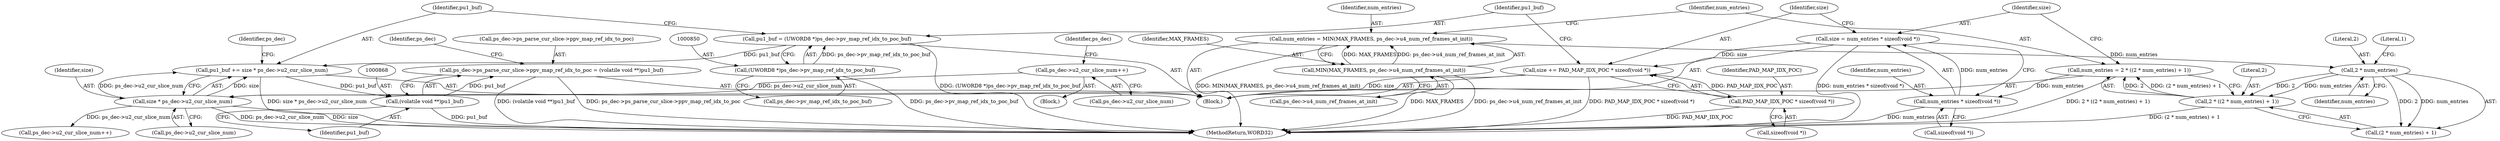 digraph "0_Android_494561291a503840f385fbcd11d9bc5f4dc502b8_0@pointer" {
"1000861" [label="(Call,ps_dec->ps_parse_cur_slice->ppv_map_ref_idx_to_poc = (volatile void **)pu1_buf)"];
"1000867" [label="(Call,(volatile void **)pu1_buf)"];
"1000854" [label="(Call,pu1_buf += size * ps_dec->u2_cur_slice_num)"];
"1000856" [label="(Call,size * ps_dec->u2_cur_slice_num)"];
"1000841" [label="(Call,size += PAD_MAP_IDX_POC * sizeof(void *))"];
"1000843" [label="(Call,PAD_MAP_IDX_POC * sizeof(void *))"];
"1000835" [label="(Call,size = num_entries * sizeof(void *))"];
"1000837" [label="(Call,num_entries * sizeof(void *))"];
"1000826" [label="(Call,num_entries = 2 * ((2 * num_entries) + 1))"];
"1000828" [label="(Call,2 * ((2 * num_entries) + 1))"];
"1000831" [label="(Call,2 * num_entries)"];
"1000819" [label="(Call,num_entries = MIN(MAX_FRAMES, ps_dec->u4_num_ref_frames_at_init))"];
"1000821" [label="(Call,MIN(MAX_FRAMES, ps_dec->u4_num_ref_frames_at_init))"];
"1000794" [label="(Call,ps_dec->u2_cur_slice_num++)"];
"1000847" [label="(Call,pu1_buf = (UWORD8 *)ps_dec->pv_map_ref_idx_to_poc_buf)"];
"1000849" [label="(Call,(UWORD8 *)ps_dec->pv_map_ref_idx_to_poc_buf)"];
"1000848" [label="(Identifier,pu1_buf)"];
"1000856" [label="(Call,size * ps_dec->u2_cur_slice_num)"];
"1000869" [label="(Identifier,pu1_buf)"];
"1000855" [label="(Identifier,pu1_buf)"];
"1000844" [label="(Identifier,PAD_MAP_IDX_POC)"];
"1000779" [label="(Block,)"];
"1000826" [label="(Call,num_entries = 2 * ((2 * num_entries) + 1))"];
"1001389" [label="(Call,ps_dec->u2_cur_slice_num++)"];
"1000832" [label="(Literal,2)"];
"1000843" [label="(Call,PAD_MAP_IDX_POC * sizeof(void *))"];
"1000829" [label="(Literal,2)"];
"1000839" [label="(Call,sizeof(void *))"];
"1000820" [label="(Identifier,num_entries)"];
"1000873" [label="(Identifier,ps_dec)"];
"1000845" [label="(Call,sizeof(void *))"];
"1000847" [label="(Call,pu1_buf = (UWORD8 *)ps_dec->pv_map_ref_idx_to_poc_buf)"];
"1000800" [label="(Identifier,ps_dec)"];
"1000838" [label="(Identifier,num_entries)"];
"1001427" [label="(MethodReturn,WORD32)"];
"1000857" [label="(Identifier,size)"];
"1000835" [label="(Call,size = num_entries * sizeof(void *))"];
"1000837" [label="(Call,num_entries * sizeof(void *))"];
"1000858" [label="(Call,ps_dec->u2_cur_slice_num)"];
"1000861" [label="(Call,ps_dec->ps_parse_cur_slice->ppv_map_ref_idx_to_poc = (volatile void **)pu1_buf)"];
"1000864" [label="(Identifier,ps_dec)"];
"1000819" [label="(Call,num_entries = MIN(MAX_FRAMES, ps_dec->u4_num_ref_frames_at_init))"];
"1000831" [label="(Call,2 * num_entries)"];
"1000794" [label="(Call,ps_dec->u2_cur_slice_num++)"];
"1000827" [label="(Identifier,num_entries)"];
"1000862" [label="(Call,ps_dec->ps_parse_cur_slice->ppv_map_ref_idx_to_poc)"];
"1000823" [label="(Call,ps_dec->u4_num_ref_frames_at_init)"];
"1000849" [label="(Call,(UWORD8 *)ps_dec->pv_map_ref_idx_to_poc_buf)"];
"1000828" [label="(Call,2 * ((2 * num_entries) + 1))"];
"1000842" [label="(Identifier,size)"];
"1000821" [label="(Call,MIN(MAX_FRAMES, ps_dec->u4_num_ref_frames_at_init))"];
"1000851" [label="(Call,ps_dec->pv_map_ref_idx_to_poc_buf)"];
"1000867" [label="(Call,(volatile void **)pu1_buf)"];
"1000815" [label="(Block,)"];
"1000830" [label="(Call,(2 * num_entries) + 1)"];
"1000822" [label="(Identifier,MAX_FRAMES)"];
"1000836" [label="(Identifier,size)"];
"1000795" [label="(Call,ps_dec->u2_cur_slice_num)"];
"1000833" [label="(Identifier,num_entries)"];
"1000834" [label="(Literal,1)"];
"1000841" [label="(Call,size += PAD_MAP_IDX_POC * sizeof(void *))"];
"1000854" [label="(Call,pu1_buf += size * ps_dec->u2_cur_slice_num)"];
"1000861" -> "1000815"  [label="AST: "];
"1000861" -> "1000867"  [label="CFG: "];
"1000862" -> "1000861"  [label="AST: "];
"1000867" -> "1000861"  [label="AST: "];
"1000873" -> "1000861"  [label="CFG: "];
"1000861" -> "1001427"  [label="DDG: (volatile void **)pu1_buf"];
"1000861" -> "1001427"  [label="DDG: ps_dec->ps_parse_cur_slice->ppv_map_ref_idx_to_poc"];
"1000867" -> "1000861"  [label="DDG: pu1_buf"];
"1000867" -> "1000869"  [label="CFG: "];
"1000868" -> "1000867"  [label="AST: "];
"1000869" -> "1000867"  [label="AST: "];
"1000867" -> "1001427"  [label="DDG: pu1_buf"];
"1000854" -> "1000867"  [label="DDG: pu1_buf"];
"1000854" -> "1000815"  [label="AST: "];
"1000854" -> "1000856"  [label="CFG: "];
"1000855" -> "1000854"  [label="AST: "];
"1000856" -> "1000854"  [label="AST: "];
"1000864" -> "1000854"  [label="CFG: "];
"1000854" -> "1001427"  [label="DDG: size * ps_dec->u2_cur_slice_num"];
"1000856" -> "1000854"  [label="DDG: size"];
"1000856" -> "1000854"  [label="DDG: ps_dec->u2_cur_slice_num"];
"1000847" -> "1000854"  [label="DDG: pu1_buf"];
"1000856" -> "1000858"  [label="CFG: "];
"1000857" -> "1000856"  [label="AST: "];
"1000858" -> "1000856"  [label="AST: "];
"1000856" -> "1001427"  [label="DDG: ps_dec->u2_cur_slice_num"];
"1000856" -> "1001427"  [label="DDG: size"];
"1000841" -> "1000856"  [label="DDG: size"];
"1000794" -> "1000856"  [label="DDG: ps_dec->u2_cur_slice_num"];
"1000856" -> "1001389"  [label="DDG: ps_dec->u2_cur_slice_num"];
"1000841" -> "1000815"  [label="AST: "];
"1000841" -> "1000843"  [label="CFG: "];
"1000842" -> "1000841"  [label="AST: "];
"1000843" -> "1000841"  [label="AST: "];
"1000848" -> "1000841"  [label="CFG: "];
"1000841" -> "1001427"  [label="DDG: PAD_MAP_IDX_POC * sizeof(void *)"];
"1000843" -> "1000841"  [label="DDG: PAD_MAP_IDX_POC"];
"1000835" -> "1000841"  [label="DDG: size"];
"1000843" -> "1000845"  [label="CFG: "];
"1000844" -> "1000843"  [label="AST: "];
"1000845" -> "1000843"  [label="AST: "];
"1000843" -> "1001427"  [label="DDG: PAD_MAP_IDX_POC"];
"1000835" -> "1000815"  [label="AST: "];
"1000835" -> "1000837"  [label="CFG: "];
"1000836" -> "1000835"  [label="AST: "];
"1000837" -> "1000835"  [label="AST: "];
"1000842" -> "1000835"  [label="CFG: "];
"1000835" -> "1001427"  [label="DDG: num_entries * sizeof(void *)"];
"1000837" -> "1000835"  [label="DDG: num_entries"];
"1000837" -> "1000839"  [label="CFG: "];
"1000838" -> "1000837"  [label="AST: "];
"1000839" -> "1000837"  [label="AST: "];
"1000837" -> "1001427"  [label="DDG: num_entries"];
"1000826" -> "1000837"  [label="DDG: num_entries"];
"1000826" -> "1000815"  [label="AST: "];
"1000826" -> "1000828"  [label="CFG: "];
"1000827" -> "1000826"  [label="AST: "];
"1000828" -> "1000826"  [label="AST: "];
"1000836" -> "1000826"  [label="CFG: "];
"1000826" -> "1001427"  [label="DDG: 2 * ((2 * num_entries) + 1)"];
"1000828" -> "1000826"  [label="DDG: 2"];
"1000828" -> "1000826"  [label="DDG: (2 * num_entries) + 1"];
"1000828" -> "1000830"  [label="CFG: "];
"1000829" -> "1000828"  [label="AST: "];
"1000830" -> "1000828"  [label="AST: "];
"1000828" -> "1001427"  [label="DDG: (2 * num_entries) + 1"];
"1000831" -> "1000828"  [label="DDG: 2"];
"1000831" -> "1000828"  [label="DDG: num_entries"];
"1000831" -> "1000830"  [label="AST: "];
"1000831" -> "1000833"  [label="CFG: "];
"1000832" -> "1000831"  [label="AST: "];
"1000833" -> "1000831"  [label="AST: "];
"1000834" -> "1000831"  [label="CFG: "];
"1000831" -> "1000830"  [label="DDG: 2"];
"1000831" -> "1000830"  [label="DDG: num_entries"];
"1000819" -> "1000831"  [label="DDG: num_entries"];
"1000819" -> "1000815"  [label="AST: "];
"1000819" -> "1000821"  [label="CFG: "];
"1000820" -> "1000819"  [label="AST: "];
"1000821" -> "1000819"  [label="AST: "];
"1000827" -> "1000819"  [label="CFG: "];
"1000819" -> "1001427"  [label="DDG: MIN(MAX_FRAMES, ps_dec->u4_num_ref_frames_at_init)"];
"1000821" -> "1000819"  [label="DDG: MAX_FRAMES"];
"1000821" -> "1000819"  [label="DDG: ps_dec->u4_num_ref_frames_at_init"];
"1000821" -> "1000823"  [label="CFG: "];
"1000822" -> "1000821"  [label="AST: "];
"1000823" -> "1000821"  [label="AST: "];
"1000821" -> "1001427"  [label="DDG: ps_dec->u4_num_ref_frames_at_init"];
"1000821" -> "1001427"  [label="DDG: MAX_FRAMES"];
"1000794" -> "1000779"  [label="AST: "];
"1000794" -> "1000795"  [label="CFG: "];
"1000795" -> "1000794"  [label="AST: "];
"1000800" -> "1000794"  [label="CFG: "];
"1000847" -> "1000815"  [label="AST: "];
"1000847" -> "1000849"  [label="CFG: "];
"1000848" -> "1000847"  [label="AST: "];
"1000849" -> "1000847"  [label="AST: "];
"1000855" -> "1000847"  [label="CFG: "];
"1000847" -> "1001427"  [label="DDG: (UWORD8 *)ps_dec->pv_map_ref_idx_to_poc_buf"];
"1000849" -> "1000847"  [label="DDG: ps_dec->pv_map_ref_idx_to_poc_buf"];
"1000849" -> "1000851"  [label="CFG: "];
"1000850" -> "1000849"  [label="AST: "];
"1000851" -> "1000849"  [label="AST: "];
"1000849" -> "1001427"  [label="DDG: ps_dec->pv_map_ref_idx_to_poc_buf"];
}
